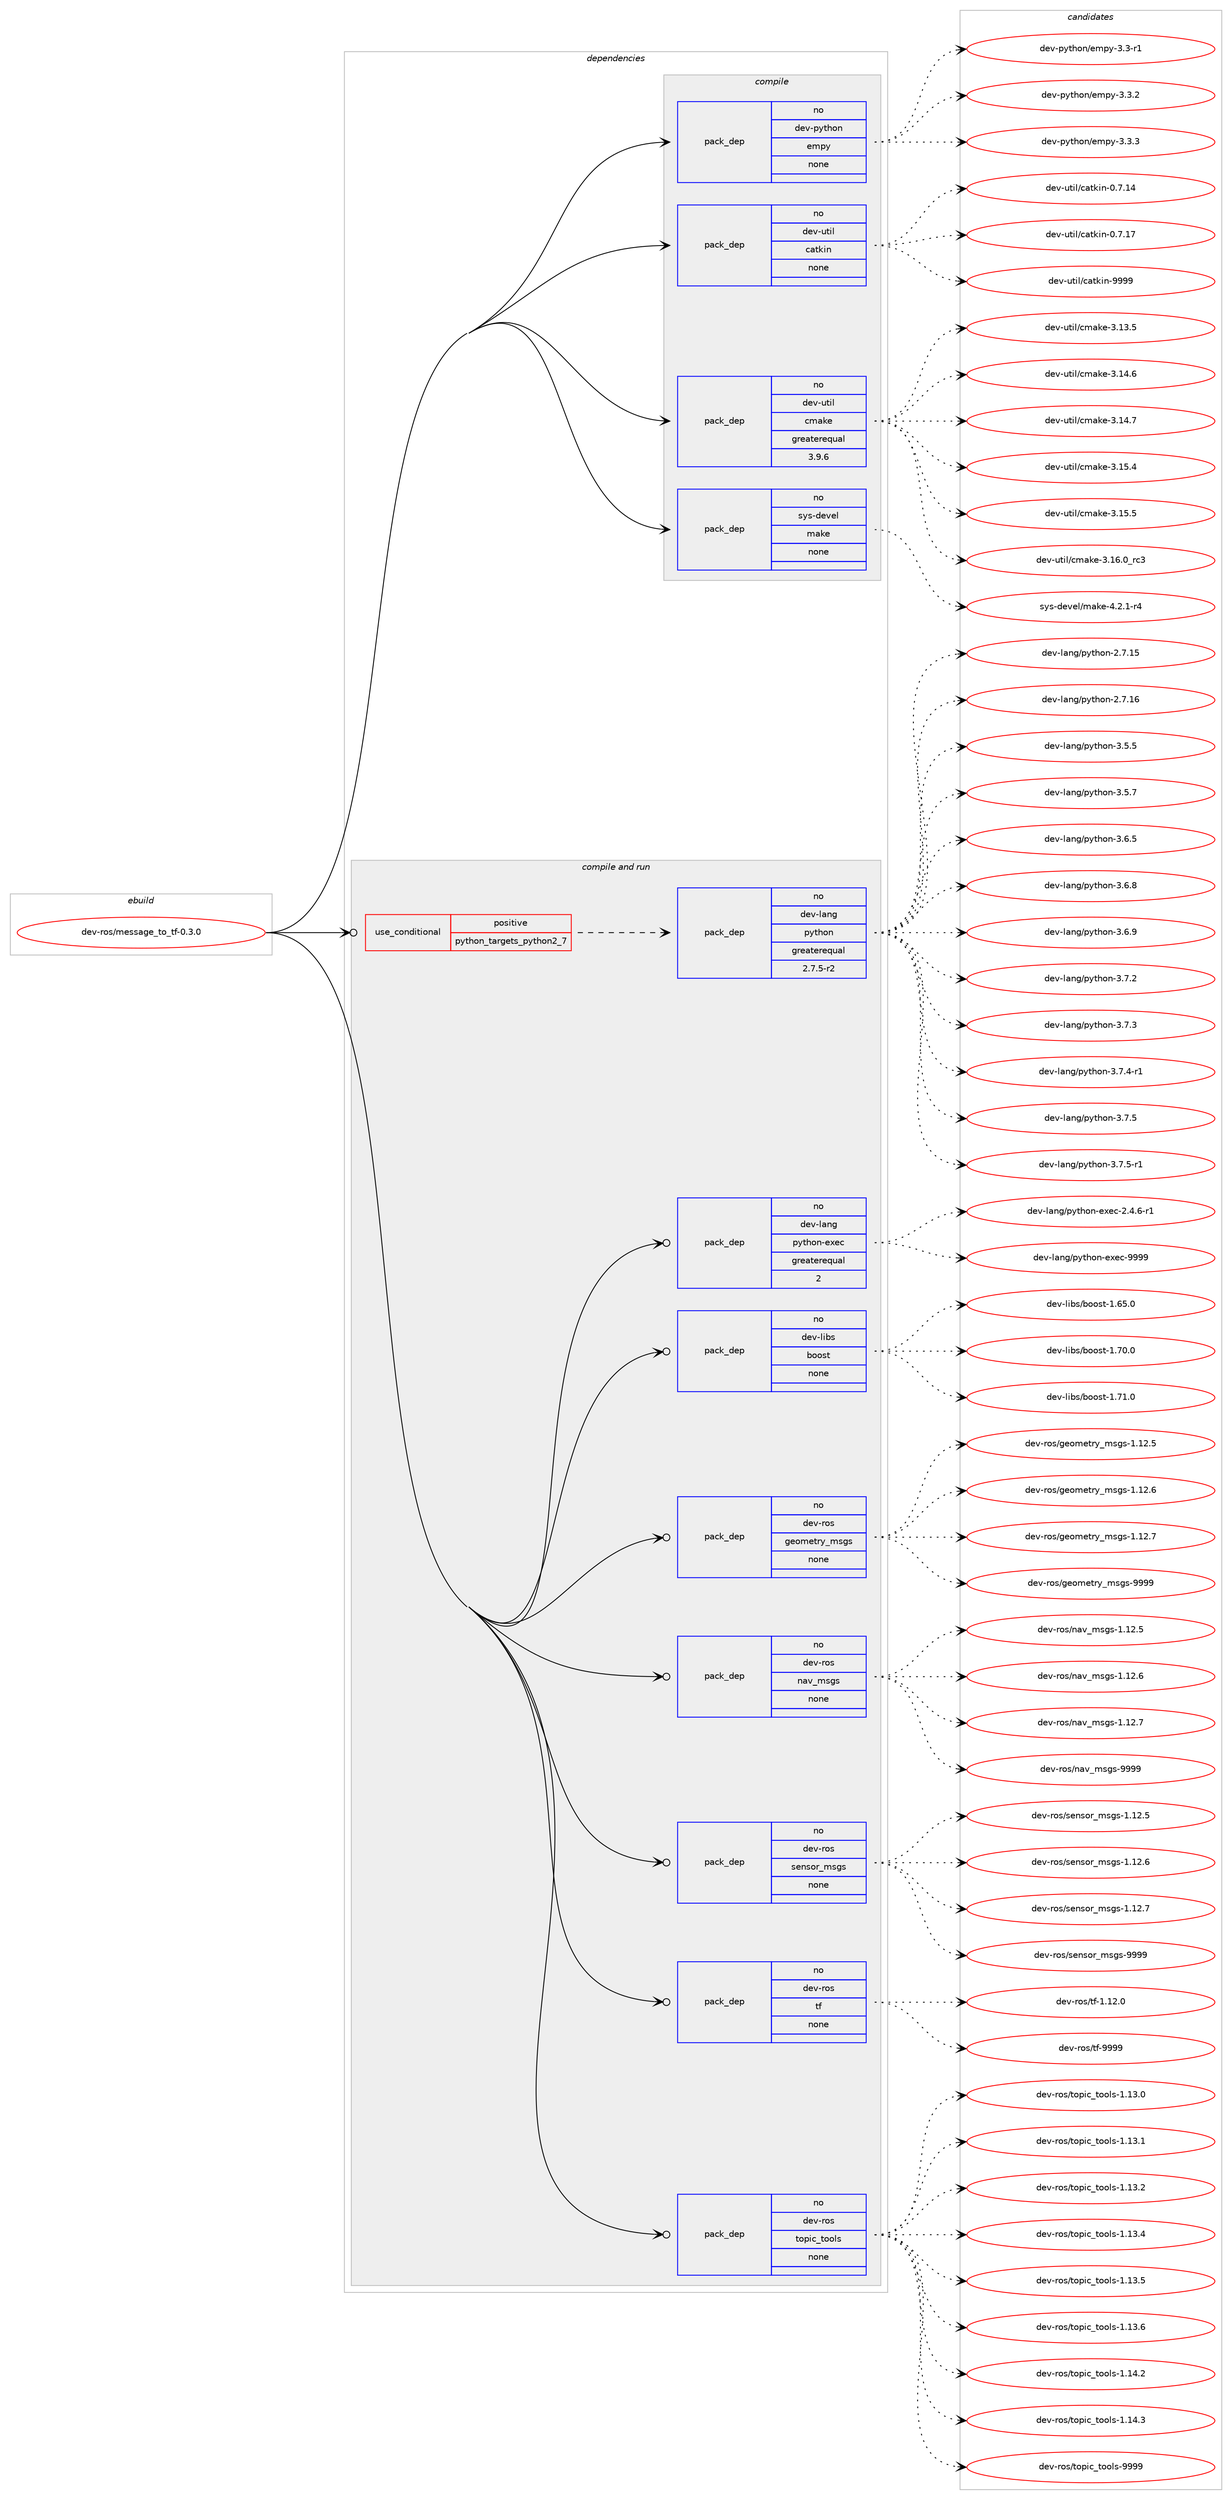 digraph prolog {

# *************
# Graph options
# *************

newrank=true;
concentrate=true;
compound=true;
graph [rankdir=LR,fontname=Helvetica,fontsize=10,ranksep=1.5];#, ranksep=2.5, nodesep=0.2];
edge  [arrowhead=vee];
node  [fontname=Helvetica,fontsize=10];

# **********
# The ebuild
# **********

subgraph cluster_leftcol {
color=gray;
rank=same;
label=<<i>ebuild</i>>;
id [label="dev-ros/message_to_tf-0.3.0", color=red, width=4, href="../dev-ros/message_to_tf-0.3.0.svg"];
}

# ****************
# The dependencies
# ****************

subgraph cluster_midcol {
color=gray;
label=<<i>dependencies</i>>;
subgraph cluster_compile {
fillcolor="#eeeeee";
style=filled;
label=<<i>compile</i>>;
subgraph pack490354 {
dependency656048 [label=<<TABLE BORDER="0" CELLBORDER="1" CELLSPACING="0" CELLPADDING="4" WIDTH="220"><TR><TD ROWSPAN="6" CELLPADDING="30">pack_dep</TD></TR><TR><TD WIDTH="110">no</TD></TR><TR><TD>dev-python</TD></TR><TR><TD>empy</TD></TR><TR><TD>none</TD></TR><TR><TD></TD></TR></TABLE>>, shape=none, color=blue];
}
id:e -> dependency656048:w [weight=20,style="solid",arrowhead="vee"];
subgraph pack490355 {
dependency656049 [label=<<TABLE BORDER="0" CELLBORDER="1" CELLSPACING="0" CELLPADDING="4" WIDTH="220"><TR><TD ROWSPAN="6" CELLPADDING="30">pack_dep</TD></TR><TR><TD WIDTH="110">no</TD></TR><TR><TD>dev-util</TD></TR><TR><TD>catkin</TD></TR><TR><TD>none</TD></TR><TR><TD></TD></TR></TABLE>>, shape=none, color=blue];
}
id:e -> dependency656049:w [weight=20,style="solid",arrowhead="vee"];
subgraph pack490356 {
dependency656050 [label=<<TABLE BORDER="0" CELLBORDER="1" CELLSPACING="0" CELLPADDING="4" WIDTH="220"><TR><TD ROWSPAN="6" CELLPADDING="30">pack_dep</TD></TR><TR><TD WIDTH="110">no</TD></TR><TR><TD>dev-util</TD></TR><TR><TD>cmake</TD></TR><TR><TD>greaterequal</TD></TR><TR><TD>3.9.6</TD></TR></TABLE>>, shape=none, color=blue];
}
id:e -> dependency656050:w [weight=20,style="solid",arrowhead="vee"];
subgraph pack490357 {
dependency656051 [label=<<TABLE BORDER="0" CELLBORDER="1" CELLSPACING="0" CELLPADDING="4" WIDTH="220"><TR><TD ROWSPAN="6" CELLPADDING="30">pack_dep</TD></TR><TR><TD WIDTH="110">no</TD></TR><TR><TD>sys-devel</TD></TR><TR><TD>make</TD></TR><TR><TD>none</TD></TR><TR><TD></TD></TR></TABLE>>, shape=none, color=blue];
}
id:e -> dependency656051:w [weight=20,style="solid",arrowhead="vee"];
}
subgraph cluster_compileandrun {
fillcolor="#eeeeee";
style=filled;
label=<<i>compile and run</i>>;
subgraph cond153788 {
dependency656052 [label=<<TABLE BORDER="0" CELLBORDER="1" CELLSPACING="0" CELLPADDING="4"><TR><TD ROWSPAN="3" CELLPADDING="10">use_conditional</TD></TR><TR><TD>positive</TD></TR><TR><TD>python_targets_python2_7</TD></TR></TABLE>>, shape=none, color=red];
subgraph pack490358 {
dependency656053 [label=<<TABLE BORDER="0" CELLBORDER="1" CELLSPACING="0" CELLPADDING="4" WIDTH="220"><TR><TD ROWSPAN="6" CELLPADDING="30">pack_dep</TD></TR><TR><TD WIDTH="110">no</TD></TR><TR><TD>dev-lang</TD></TR><TR><TD>python</TD></TR><TR><TD>greaterequal</TD></TR><TR><TD>2.7.5-r2</TD></TR></TABLE>>, shape=none, color=blue];
}
dependency656052:e -> dependency656053:w [weight=20,style="dashed",arrowhead="vee"];
}
id:e -> dependency656052:w [weight=20,style="solid",arrowhead="odotvee"];
subgraph pack490359 {
dependency656054 [label=<<TABLE BORDER="0" CELLBORDER="1" CELLSPACING="0" CELLPADDING="4" WIDTH="220"><TR><TD ROWSPAN="6" CELLPADDING="30">pack_dep</TD></TR><TR><TD WIDTH="110">no</TD></TR><TR><TD>dev-lang</TD></TR><TR><TD>python-exec</TD></TR><TR><TD>greaterequal</TD></TR><TR><TD>2</TD></TR></TABLE>>, shape=none, color=blue];
}
id:e -> dependency656054:w [weight=20,style="solid",arrowhead="odotvee"];
subgraph pack490360 {
dependency656055 [label=<<TABLE BORDER="0" CELLBORDER="1" CELLSPACING="0" CELLPADDING="4" WIDTH="220"><TR><TD ROWSPAN="6" CELLPADDING="30">pack_dep</TD></TR><TR><TD WIDTH="110">no</TD></TR><TR><TD>dev-libs</TD></TR><TR><TD>boost</TD></TR><TR><TD>none</TD></TR><TR><TD></TD></TR></TABLE>>, shape=none, color=blue];
}
id:e -> dependency656055:w [weight=20,style="solid",arrowhead="odotvee"];
subgraph pack490361 {
dependency656056 [label=<<TABLE BORDER="0" CELLBORDER="1" CELLSPACING="0" CELLPADDING="4" WIDTH="220"><TR><TD ROWSPAN="6" CELLPADDING="30">pack_dep</TD></TR><TR><TD WIDTH="110">no</TD></TR><TR><TD>dev-ros</TD></TR><TR><TD>geometry_msgs</TD></TR><TR><TD>none</TD></TR><TR><TD></TD></TR></TABLE>>, shape=none, color=blue];
}
id:e -> dependency656056:w [weight=20,style="solid",arrowhead="odotvee"];
subgraph pack490362 {
dependency656057 [label=<<TABLE BORDER="0" CELLBORDER="1" CELLSPACING="0" CELLPADDING="4" WIDTH="220"><TR><TD ROWSPAN="6" CELLPADDING="30">pack_dep</TD></TR><TR><TD WIDTH="110">no</TD></TR><TR><TD>dev-ros</TD></TR><TR><TD>nav_msgs</TD></TR><TR><TD>none</TD></TR><TR><TD></TD></TR></TABLE>>, shape=none, color=blue];
}
id:e -> dependency656057:w [weight=20,style="solid",arrowhead="odotvee"];
subgraph pack490363 {
dependency656058 [label=<<TABLE BORDER="0" CELLBORDER="1" CELLSPACING="0" CELLPADDING="4" WIDTH="220"><TR><TD ROWSPAN="6" CELLPADDING="30">pack_dep</TD></TR><TR><TD WIDTH="110">no</TD></TR><TR><TD>dev-ros</TD></TR><TR><TD>sensor_msgs</TD></TR><TR><TD>none</TD></TR><TR><TD></TD></TR></TABLE>>, shape=none, color=blue];
}
id:e -> dependency656058:w [weight=20,style="solid",arrowhead="odotvee"];
subgraph pack490364 {
dependency656059 [label=<<TABLE BORDER="0" CELLBORDER="1" CELLSPACING="0" CELLPADDING="4" WIDTH="220"><TR><TD ROWSPAN="6" CELLPADDING="30">pack_dep</TD></TR><TR><TD WIDTH="110">no</TD></TR><TR><TD>dev-ros</TD></TR><TR><TD>tf</TD></TR><TR><TD>none</TD></TR><TR><TD></TD></TR></TABLE>>, shape=none, color=blue];
}
id:e -> dependency656059:w [weight=20,style="solid",arrowhead="odotvee"];
subgraph pack490365 {
dependency656060 [label=<<TABLE BORDER="0" CELLBORDER="1" CELLSPACING="0" CELLPADDING="4" WIDTH="220"><TR><TD ROWSPAN="6" CELLPADDING="30">pack_dep</TD></TR><TR><TD WIDTH="110">no</TD></TR><TR><TD>dev-ros</TD></TR><TR><TD>topic_tools</TD></TR><TR><TD>none</TD></TR><TR><TD></TD></TR></TABLE>>, shape=none, color=blue];
}
id:e -> dependency656060:w [weight=20,style="solid",arrowhead="odotvee"];
}
subgraph cluster_run {
fillcolor="#eeeeee";
style=filled;
label=<<i>run</i>>;
}
}

# **************
# The candidates
# **************

subgraph cluster_choices {
rank=same;
color=gray;
label=<<i>candidates</i>>;

subgraph choice490354 {
color=black;
nodesep=1;
choice1001011184511212111610411111047101109112121455146514511449 [label="dev-python/empy-3.3-r1", color=red, width=4,href="../dev-python/empy-3.3-r1.svg"];
choice1001011184511212111610411111047101109112121455146514650 [label="dev-python/empy-3.3.2", color=red, width=4,href="../dev-python/empy-3.3.2.svg"];
choice1001011184511212111610411111047101109112121455146514651 [label="dev-python/empy-3.3.3", color=red, width=4,href="../dev-python/empy-3.3.3.svg"];
dependency656048:e -> choice1001011184511212111610411111047101109112121455146514511449:w [style=dotted,weight="100"];
dependency656048:e -> choice1001011184511212111610411111047101109112121455146514650:w [style=dotted,weight="100"];
dependency656048:e -> choice1001011184511212111610411111047101109112121455146514651:w [style=dotted,weight="100"];
}
subgraph choice490355 {
color=black;
nodesep=1;
choice1001011184511711610510847999711610710511045484655464952 [label="dev-util/catkin-0.7.14", color=red, width=4,href="../dev-util/catkin-0.7.14.svg"];
choice1001011184511711610510847999711610710511045484655464955 [label="dev-util/catkin-0.7.17", color=red, width=4,href="../dev-util/catkin-0.7.17.svg"];
choice100101118451171161051084799971161071051104557575757 [label="dev-util/catkin-9999", color=red, width=4,href="../dev-util/catkin-9999.svg"];
dependency656049:e -> choice1001011184511711610510847999711610710511045484655464952:w [style=dotted,weight="100"];
dependency656049:e -> choice1001011184511711610510847999711610710511045484655464955:w [style=dotted,weight="100"];
dependency656049:e -> choice100101118451171161051084799971161071051104557575757:w [style=dotted,weight="100"];
}
subgraph choice490356 {
color=black;
nodesep=1;
choice1001011184511711610510847991099710710145514649514653 [label="dev-util/cmake-3.13.5", color=red, width=4,href="../dev-util/cmake-3.13.5.svg"];
choice1001011184511711610510847991099710710145514649524654 [label="dev-util/cmake-3.14.6", color=red, width=4,href="../dev-util/cmake-3.14.6.svg"];
choice1001011184511711610510847991099710710145514649524655 [label="dev-util/cmake-3.14.7", color=red, width=4,href="../dev-util/cmake-3.14.7.svg"];
choice1001011184511711610510847991099710710145514649534652 [label="dev-util/cmake-3.15.4", color=red, width=4,href="../dev-util/cmake-3.15.4.svg"];
choice1001011184511711610510847991099710710145514649534653 [label="dev-util/cmake-3.15.5", color=red, width=4,href="../dev-util/cmake-3.15.5.svg"];
choice1001011184511711610510847991099710710145514649544648951149951 [label="dev-util/cmake-3.16.0_rc3", color=red, width=4,href="../dev-util/cmake-3.16.0_rc3.svg"];
dependency656050:e -> choice1001011184511711610510847991099710710145514649514653:w [style=dotted,weight="100"];
dependency656050:e -> choice1001011184511711610510847991099710710145514649524654:w [style=dotted,weight="100"];
dependency656050:e -> choice1001011184511711610510847991099710710145514649524655:w [style=dotted,weight="100"];
dependency656050:e -> choice1001011184511711610510847991099710710145514649534652:w [style=dotted,weight="100"];
dependency656050:e -> choice1001011184511711610510847991099710710145514649534653:w [style=dotted,weight="100"];
dependency656050:e -> choice1001011184511711610510847991099710710145514649544648951149951:w [style=dotted,weight="100"];
}
subgraph choice490357 {
color=black;
nodesep=1;
choice1151211154510010111810110847109971071014552465046494511452 [label="sys-devel/make-4.2.1-r4", color=red, width=4,href="../sys-devel/make-4.2.1-r4.svg"];
dependency656051:e -> choice1151211154510010111810110847109971071014552465046494511452:w [style=dotted,weight="100"];
}
subgraph choice490358 {
color=black;
nodesep=1;
choice10010111845108971101034711212111610411111045504655464953 [label="dev-lang/python-2.7.15", color=red, width=4,href="../dev-lang/python-2.7.15.svg"];
choice10010111845108971101034711212111610411111045504655464954 [label="dev-lang/python-2.7.16", color=red, width=4,href="../dev-lang/python-2.7.16.svg"];
choice100101118451089711010347112121116104111110455146534653 [label="dev-lang/python-3.5.5", color=red, width=4,href="../dev-lang/python-3.5.5.svg"];
choice100101118451089711010347112121116104111110455146534655 [label="dev-lang/python-3.5.7", color=red, width=4,href="../dev-lang/python-3.5.7.svg"];
choice100101118451089711010347112121116104111110455146544653 [label="dev-lang/python-3.6.5", color=red, width=4,href="../dev-lang/python-3.6.5.svg"];
choice100101118451089711010347112121116104111110455146544656 [label="dev-lang/python-3.6.8", color=red, width=4,href="../dev-lang/python-3.6.8.svg"];
choice100101118451089711010347112121116104111110455146544657 [label="dev-lang/python-3.6.9", color=red, width=4,href="../dev-lang/python-3.6.9.svg"];
choice100101118451089711010347112121116104111110455146554650 [label="dev-lang/python-3.7.2", color=red, width=4,href="../dev-lang/python-3.7.2.svg"];
choice100101118451089711010347112121116104111110455146554651 [label="dev-lang/python-3.7.3", color=red, width=4,href="../dev-lang/python-3.7.3.svg"];
choice1001011184510897110103471121211161041111104551465546524511449 [label="dev-lang/python-3.7.4-r1", color=red, width=4,href="../dev-lang/python-3.7.4-r1.svg"];
choice100101118451089711010347112121116104111110455146554653 [label="dev-lang/python-3.7.5", color=red, width=4,href="../dev-lang/python-3.7.5.svg"];
choice1001011184510897110103471121211161041111104551465546534511449 [label="dev-lang/python-3.7.5-r1", color=red, width=4,href="../dev-lang/python-3.7.5-r1.svg"];
dependency656053:e -> choice10010111845108971101034711212111610411111045504655464953:w [style=dotted,weight="100"];
dependency656053:e -> choice10010111845108971101034711212111610411111045504655464954:w [style=dotted,weight="100"];
dependency656053:e -> choice100101118451089711010347112121116104111110455146534653:w [style=dotted,weight="100"];
dependency656053:e -> choice100101118451089711010347112121116104111110455146534655:w [style=dotted,weight="100"];
dependency656053:e -> choice100101118451089711010347112121116104111110455146544653:w [style=dotted,weight="100"];
dependency656053:e -> choice100101118451089711010347112121116104111110455146544656:w [style=dotted,weight="100"];
dependency656053:e -> choice100101118451089711010347112121116104111110455146544657:w [style=dotted,weight="100"];
dependency656053:e -> choice100101118451089711010347112121116104111110455146554650:w [style=dotted,weight="100"];
dependency656053:e -> choice100101118451089711010347112121116104111110455146554651:w [style=dotted,weight="100"];
dependency656053:e -> choice1001011184510897110103471121211161041111104551465546524511449:w [style=dotted,weight="100"];
dependency656053:e -> choice100101118451089711010347112121116104111110455146554653:w [style=dotted,weight="100"];
dependency656053:e -> choice1001011184510897110103471121211161041111104551465546534511449:w [style=dotted,weight="100"];
}
subgraph choice490359 {
color=black;
nodesep=1;
choice10010111845108971101034711212111610411111045101120101994550465246544511449 [label="dev-lang/python-exec-2.4.6-r1", color=red, width=4,href="../dev-lang/python-exec-2.4.6-r1.svg"];
choice10010111845108971101034711212111610411111045101120101994557575757 [label="dev-lang/python-exec-9999", color=red, width=4,href="../dev-lang/python-exec-9999.svg"];
dependency656054:e -> choice10010111845108971101034711212111610411111045101120101994550465246544511449:w [style=dotted,weight="100"];
dependency656054:e -> choice10010111845108971101034711212111610411111045101120101994557575757:w [style=dotted,weight="100"];
}
subgraph choice490360 {
color=black;
nodesep=1;
choice1001011184510810598115479811111111511645494654534648 [label="dev-libs/boost-1.65.0", color=red, width=4,href="../dev-libs/boost-1.65.0.svg"];
choice1001011184510810598115479811111111511645494655484648 [label="dev-libs/boost-1.70.0", color=red, width=4,href="../dev-libs/boost-1.70.0.svg"];
choice1001011184510810598115479811111111511645494655494648 [label="dev-libs/boost-1.71.0", color=red, width=4,href="../dev-libs/boost-1.71.0.svg"];
dependency656055:e -> choice1001011184510810598115479811111111511645494654534648:w [style=dotted,weight="100"];
dependency656055:e -> choice1001011184510810598115479811111111511645494655484648:w [style=dotted,weight="100"];
dependency656055:e -> choice1001011184510810598115479811111111511645494655494648:w [style=dotted,weight="100"];
}
subgraph choice490361 {
color=black;
nodesep=1;
choice10010111845114111115471031011111091011161141219510911510311545494649504653 [label="dev-ros/geometry_msgs-1.12.5", color=red, width=4,href="../dev-ros/geometry_msgs-1.12.5.svg"];
choice10010111845114111115471031011111091011161141219510911510311545494649504654 [label="dev-ros/geometry_msgs-1.12.6", color=red, width=4,href="../dev-ros/geometry_msgs-1.12.6.svg"];
choice10010111845114111115471031011111091011161141219510911510311545494649504655 [label="dev-ros/geometry_msgs-1.12.7", color=red, width=4,href="../dev-ros/geometry_msgs-1.12.7.svg"];
choice1001011184511411111547103101111109101116114121951091151031154557575757 [label="dev-ros/geometry_msgs-9999", color=red, width=4,href="../dev-ros/geometry_msgs-9999.svg"];
dependency656056:e -> choice10010111845114111115471031011111091011161141219510911510311545494649504653:w [style=dotted,weight="100"];
dependency656056:e -> choice10010111845114111115471031011111091011161141219510911510311545494649504654:w [style=dotted,weight="100"];
dependency656056:e -> choice10010111845114111115471031011111091011161141219510911510311545494649504655:w [style=dotted,weight="100"];
dependency656056:e -> choice1001011184511411111547103101111109101116114121951091151031154557575757:w [style=dotted,weight="100"];
}
subgraph choice490362 {
color=black;
nodesep=1;
choice1001011184511411111547110971189510911510311545494649504653 [label="dev-ros/nav_msgs-1.12.5", color=red, width=4,href="../dev-ros/nav_msgs-1.12.5.svg"];
choice1001011184511411111547110971189510911510311545494649504654 [label="dev-ros/nav_msgs-1.12.6", color=red, width=4,href="../dev-ros/nav_msgs-1.12.6.svg"];
choice1001011184511411111547110971189510911510311545494649504655 [label="dev-ros/nav_msgs-1.12.7", color=red, width=4,href="../dev-ros/nav_msgs-1.12.7.svg"];
choice100101118451141111154711097118951091151031154557575757 [label="dev-ros/nav_msgs-9999", color=red, width=4,href="../dev-ros/nav_msgs-9999.svg"];
dependency656057:e -> choice1001011184511411111547110971189510911510311545494649504653:w [style=dotted,weight="100"];
dependency656057:e -> choice1001011184511411111547110971189510911510311545494649504654:w [style=dotted,weight="100"];
dependency656057:e -> choice1001011184511411111547110971189510911510311545494649504655:w [style=dotted,weight="100"];
dependency656057:e -> choice100101118451141111154711097118951091151031154557575757:w [style=dotted,weight="100"];
}
subgraph choice490363 {
color=black;
nodesep=1;
choice10010111845114111115471151011101151111149510911510311545494649504653 [label="dev-ros/sensor_msgs-1.12.5", color=red, width=4,href="../dev-ros/sensor_msgs-1.12.5.svg"];
choice10010111845114111115471151011101151111149510911510311545494649504654 [label="dev-ros/sensor_msgs-1.12.6", color=red, width=4,href="../dev-ros/sensor_msgs-1.12.6.svg"];
choice10010111845114111115471151011101151111149510911510311545494649504655 [label="dev-ros/sensor_msgs-1.12.7", color=red, width=4,href="../dev-ros/sensor_msgs-1.12.7.svg"];
choice1001011184511411111547115101110115111114951091151031154557575757 [label="dev-ros/sensor_msgs-9999", color=red, width=4,href="../dev-ros/sensor_msgs-9999.svg"];
dependency656058:e -> choice10010111845114111115471151011101151111149510911510311545494649504653:w [style=dotted,weight="100"];
dependency656058:e -> choice10010111845114111115471151011101151111149510911510311545494649504654:w [style=dotted,weight="100"];
dependency656058:e -> choice10010111845114111115471151011101151111149510911510311545494649504655:w [style=dotted,weight="100"];
dependency656058:e -> choice1001011184511411111547115101110115111114951091151031154557575757:w [style=dotted,weight="100"];
}
subgraph choice490364 {
color=black;
nodesep=1;
choice100101118451141111154711610245494649504648 [label="dev-ros/tf-1.12.0", color=red, width=4,href="../dev-ros/tf-1.12.0.svg"];
choice10010111845114111115471161024557575757 [label="dev-ros/tf-9999", color=red, width=4,href="../dev-ros/tf-9999.svg"];
dependency656059:e -> choice100101118451141111154711610245494649504648:w [style=dotted,weight="100"];
dependency656059:e -> choice10010111845114111115471161024557575757:w [style=dotted,weight="100"];
}
subgraph choice490365 {
color=black;
nodesep=1;
choice1001011184511411111547116111112105999511611111110811545494649514648 [label="dev-ros/topic_tools-1.13.0", color=red, width=4,href="../dev-ros/topic_tools-1.13.0.svg"];
choice1001011184511411111547116111112105999511611111110811545494649514649 [label="dev-ros/topic_tools-1.13.1", color=red, width=4,href="../dev-ros/topic_tools-1.13.1.svg"];
choice1001011184511411111547116111112105999511611111110811545494649514650 [label="dev-ros/topic_tools-1.13.2", color=red, width=4,href="../dev-ros/topic_tools-1.13.2.svg"];
choice1001011184511411111547116111112105999511611111110811545494649514652 [label="dev-ros/topic_tools-1.13.4", color=red, width=4,href="../dev-ros/topic_tools-1.13.4.svg"];
choice1001011184511411111547116111112105999511611111110811545494649514653 [label="dev-ros/topic_tools-1.13.5", color=red, width=4,href="../dev-ros/topic_tools-1.13.5.svg"];
choice1001011184511411111547116111112105999511611111110811545494649514654 [label="dev-ros/topic_tools-1.13.6", color=red, width=4,href="../dev-ros/topic_tools-1.13.6.svg"];
choice1001011184511411111547116111112105999511611111110811545494649524650 [label="dev-ros/topic_tools-1.14.2", color=red, width=4,href="../dev-ros/topic_tools-1.14.2.svg"];
choice1001011184511411111547116111112105999511611111110811545494649524651 [label="dev-ros/topic_tools-1.14.3", color=red, width=4,href="../dev-ros/topic_tools-1.14.3.svg"];
choice100101118451141111154711611111210599951161111111081154557575757 [label="dev-ros/topic_tools-9999", color=red, width=4,href="../dev-ros/topic_tools-9999.svg"];
dependency656060:e -> choice1001011184511411111547116111112105999511611111110811545494649514648:w [style=dotted,weight="100"];
dependency656060:e -> choice1001011184511411111547116111112105999511611111110811545494649514649:w [style=dotted,weight="100"];
dependency656060:e -> choice1001011184511411111547116111112105999511611111110811545494649514650:w [style=dotted,weight="100"];
dependency656060:e -> choice1001011184511411111547116111112105999511611111110811545494649514652:w [style=dotted,weight="100"];
dependency656060:e -> choice1001011184511411111547116111112105999511611111110811545494649514653:w [style=dotted,weight="100"];
dependency656060:e -> choice1001011184511411111547116111112105999511611111110811545494649514654:w [style=dotted,weight="100"];
dependency656060:e -> choice1001011184511411111547116111112105999511611111110811545494649524650:w [style=dotted,weight="100"];
dependency656060:e -> choice1001011184511411111547116111112105999511611111110811545494649524651:w [style=dotted,weight="100"];
dependency656060:e -> choice100101118451141111154711611111210599951161111111081154557575757:w [style=dotted,weight="100"];
}
}

}
